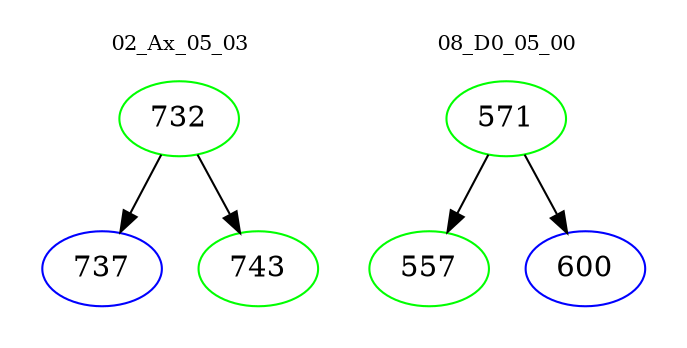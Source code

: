 digraph{
subgraph cluster_0 {
color = white
label = "02_Ax_05_03";
fontsize=10;
T0_732 [label="732", color="green"]
T0_732 -> T0_737 [color="black"]
T0_737 [label="737", color="blue"]
T0_732 -> T0_743 [color="black"]
T0_743 [label="743", color="green"]
}
subgraph cluster_1 {
color = white
label = "08_D0_05_00";
fontsize=10;
T1_571 [label="571", color="green"]
T1_571 -> T1_557 [color="black"]
T1_557 [label="557", color="green"]
T1_571 -> T1_600 [color="black"]
T1_600 [label="600", color="blue"]
}
}
